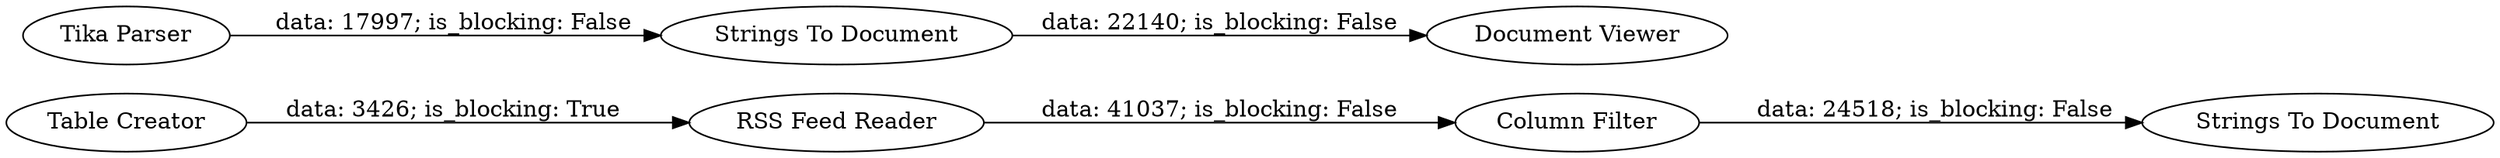 digraph {
	"4744930414360099489_61" [label="Strings To Document"]
	"4744930414360099489_53" [label="RSS Feed Reader"]
	"4744930414360099489_64" [label="Document Viewer"]
	"4744930414360099489_62" [label="Tika Parser"]
	"4744930414360099489_63" [label="Strings To Document"]
	"4744930414360099489_42" [label="Table Creator"]
	"4744930414360099489_60" [label="Column Filter"]
	"4744930414360099489_63" -> "4744930414360099489_64" [label="data: 22140; is_blocking: False"]
	"4744930414360099489_60" -> "4744930414360099489_61" [label="data: 24518; is_blocking: False"]
	"4744930414360099489_42" -> "4744930414360099489_53" [label="data: 3426; is_blocking: True"]
	"4744930414360099489_62" -> "4744930414360099489_63" [label="data: 17997; is_blocking: False"]
	"4744930414360099489_53" -> "4744930414360099489_60" [label="data: 41037; is_blocking: False"]
	rankdir=LR
}
